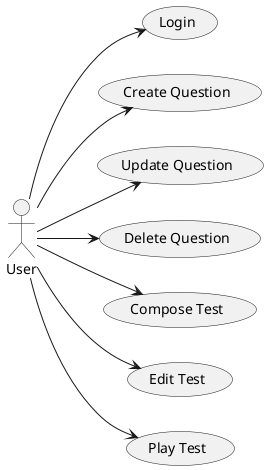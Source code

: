 @startuml
left to right direction
actor User as u
usecase "Login" as login
usecase "Create Question" as createQ
usecase "Update Question" as updateQ
usecase "Delete Question" as deleteQ

usecase "Compose Test" as composeT
usecase "Edit Test" as editT
usecase "Play Test" as playT

u --> login
u --> createQ
u --> updateQ
u --> deleteQ

u --> composeT
u --> editT
u --> playT


@enduml